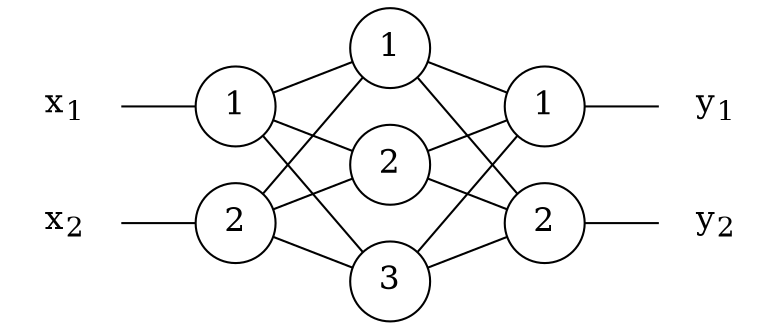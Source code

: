 graph {
    graph [
        rankdir = "LR"
    ];

    node [
        label = ""
        shape = "circle"
        style = "filled"
        size = 20
        fontsize = 16
    ];

    in1[label=<x<sub>1</sub>>, fillcolor=white, shape="none"]; in2[label=<x<sub>2</sub>>, fillcolor=white, shape="none"];

    n11[label="1", fillcolor=white]; n12[label="2", fillcolor=white];

    n21[label="1", fillcolor=white]; n22[label="2", fillcolor=white]; n23[label="3", fillcolor=white];

    n31[label="1", fillcolor=white]; n32[label="2", fillcolor=white];

    out1[label=<y<sub>1</sub>>, fillcolor=white, shape="none"]; out2[label=<y<sub>2</sub>>, fillcolor=white, shape="none"];

    in1 -- n11
    in2 -- n12
    n11 -- {n21 n22 n23}
    n12 -- {n21 n22 n23}
    n21 -- {n31 n32}
    n22 -- {n31 n32}
    n23 -- {n31 n32}
    n31 -- out1
    n32 -- out2

}
